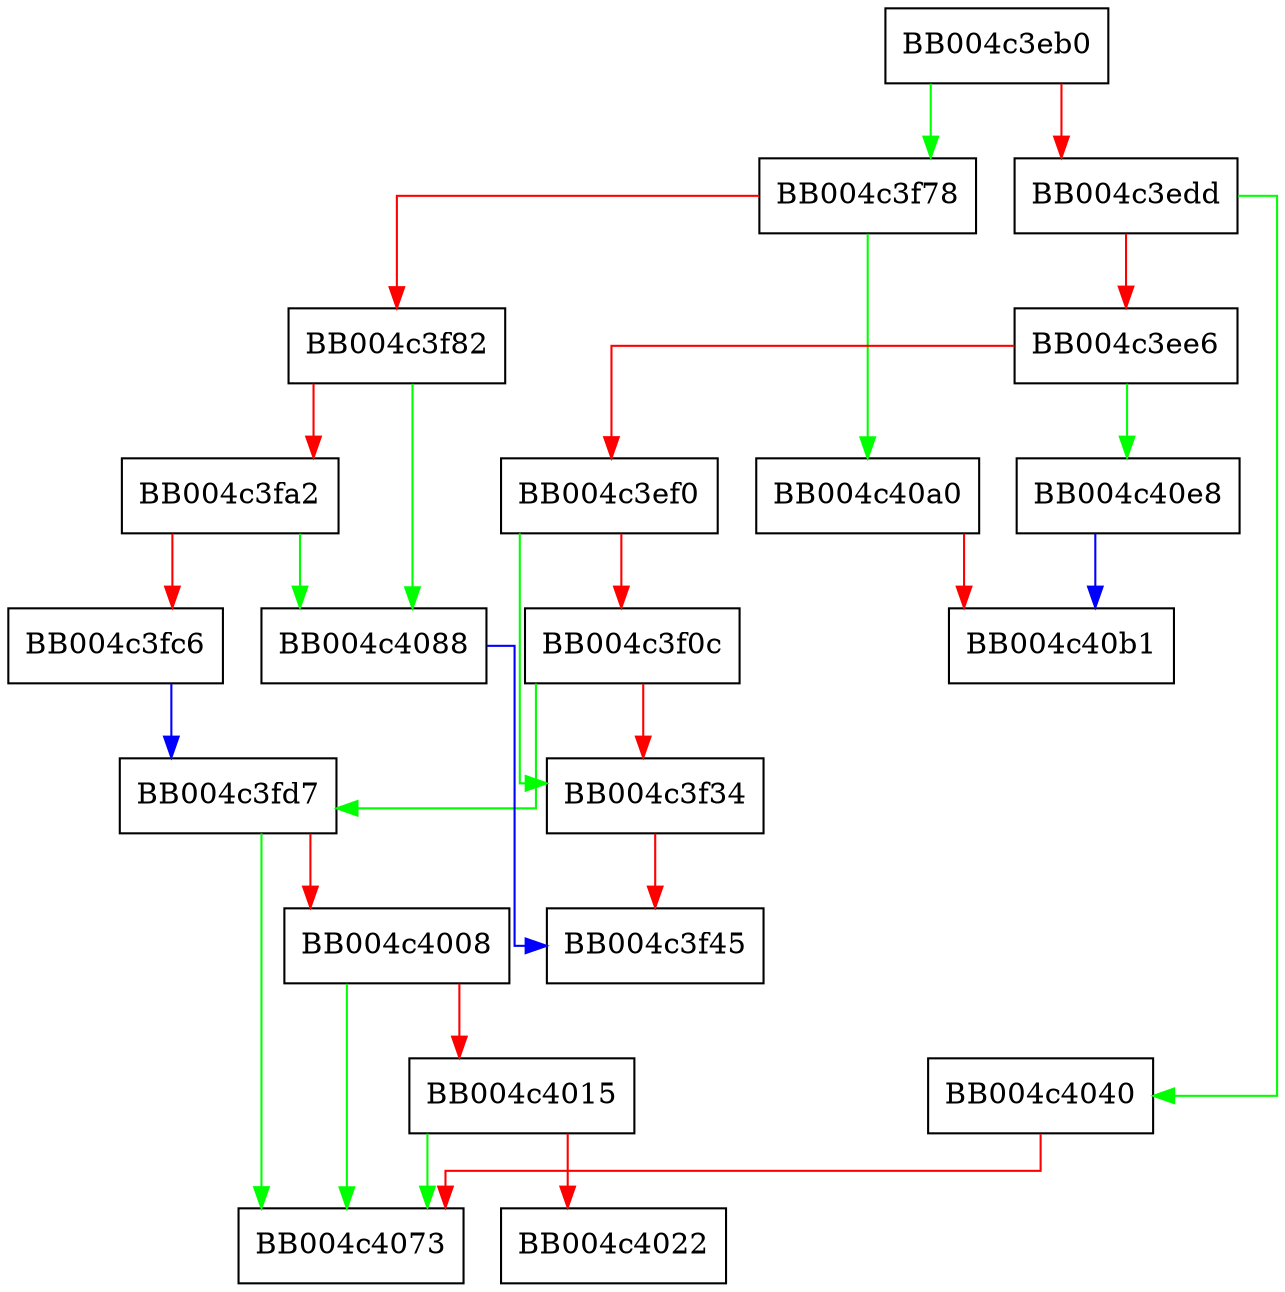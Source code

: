 digraph ossl_quic_hdr_protector_decrypt_fields {
  node [shape="box"];
  graph [splines=ortho];
  BB004c3eb0 -> BB004c3f78 [color="green"];
  BB004c3eb0 -> BB004c3edd [color="red"];
  BB004c3edd -> BB004c4040 [color="green"];
  BB004c3edd -> BB004c3ee6 [color="red"];
  BB004c3ee6 -> BB004c40e8 [color="green"];
  BB004c3ee6 -> BB004c3ef0 [color="red"];
  BB004c3ef0 -> BB004c3f34 [color="green"];
  BB004c3ef0 -> BB004c3f0c [color="red"];
  BB004c3f0c -> BB004c3fd7 [color="green"];
  BB004c3f0c -> BB004c3f34 [color="red"];
  BB004c3f34 -> BB004c3f45 [color="red"];
  BB004c3f78 -> BB004c40a0 [color="green"];
  BB004c3f78 -> BB004c3f82 [color="red"];
  BB004c3f82 -> BB004c4088 [color="green"];
  BB004c3f82 -> BB004c3fa2 [color="red"];
  BB004c3fa2 -> BB004c4088 [color="green"];
  BB004c3fa2 -> BB004c3fc6 [color="red"];
  BB004c3fc6 -> BB004c3fd7 [color="blue"];
  BB004c3fd7 -> BB004c4073 [color="green"];
  BB004c3fd7 -> BB004c4008 [color="red"];
  BB004c4008 -> BB004c4073 [color="green"];
  BB004c4008 -> BB004c4015 [color="red"];
  BB004c4015 -> BB004c4073 [color="green"];
  BB004c4015 -> BB004c4022 [color="red"];
  BB004c4040 -> BB004c4073 [color="red"];
  BB004c4088 -> BB004c3f45 [color="blue"];
  BB004c40a0 -> BB004c40b1 [color="red"];
  BB004c40e8 -> BB004c40b1 [color="blue"];
}